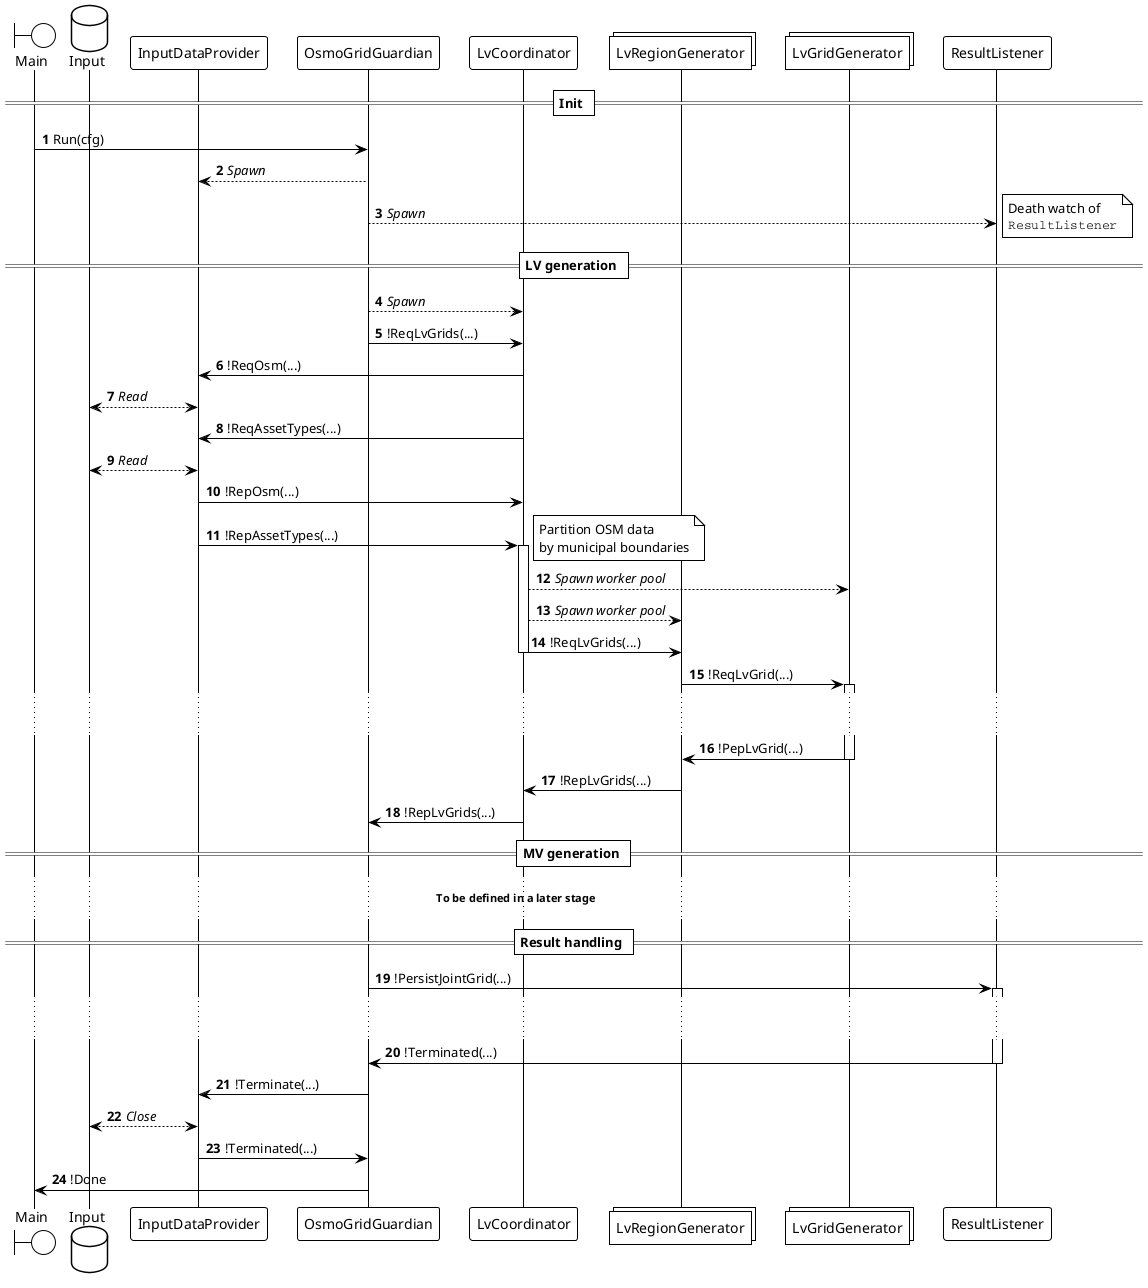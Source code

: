 @startuml
'https://plantuml.com/sequence-diagram

!theme plain
autonumber

boundary Main
database Input
participant InputDataProvider
participant OsmoGridGuardian
participant LvCoordinator
collections LvRegionGenerator
collections LvGridGenerator
participant ResultListener

== Init ==
Main -> OsmoGridGuardian: Run(cfg)
OsmoGridGuardian --> InputDataProvider: //Spawn//

OsmoGridGuardian --> ResultListener: //Spawn//
note right: Death watch of\n""ResultListener""

== LV generation ==
OsmoGridGuardian --> LvCoordinator: //Spawn//
OsmoGridGuardian -> LvCoordinator: !ReqLvGrids(...)
LvCoordinator -> InputDataProvider: !ReqOsm(...)
InputDataProvider <--> Input: //Read//
LvCoordinator -> InputDataProvider: !ReqAssetTypes(...)
InputDataProvider <--> Input: //Read//
InputDataProvider -> LvCoordinator: !RepOsm(...)
InputDataProvider -> LvCoordinator: !RepAssetTypes(...)
activate LvCoordinator
note right: Partition OSM data\nby municipal boundaries
LvCoordinator --> LvGridGenerator: //Spawn worker pool//
LvCoordinator --> LvRegionGenerator: //Spawn worker pool//

LvCoordinator -> LvRegionGenerator: !ReqLvGrids(...)
deactivate LvCoordinator
LvRegionGenerator -> LvGridGenerator: !ReqLvGrid(...)
activate LvGridGenerator
... ...
LvGridGenerator -> LvRegionGenerator: !PepLvGrid(...)
deactivate LvGridGenerator

LvRegionGenerator -> LvCoordinator: !RepLvGrids(...)
LvCoordinator -> OsmoGridGuardian: !RepLvGrids(...)

== MV generation ==
... **To be defined in a later stage** ...

== Result handling ==
OsmoGridGuardian -> ResultListener: !PersistJointGrid(...)
activate ResultListener
... ...
ResultListener -> OsmoGridGuardian: !Terminated(...)
deactivate ResultListener
OsmoGridGuardian -> InputDataProvider: !Terminate(...)
InputDataProvider <--> Input: //Close//
InputDataProvider -> OsmoGridGuardian: !Terminated(...)

OsmoGridGuardian -> Main: !Done

'TODO: Don't forget to spawn and initialize the ResultListener

@enduml
